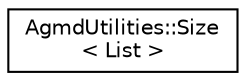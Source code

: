 digraph "Graphical Class Hierarchy"
{
  edge [fontname="Helvetica",fontsize="10",labelfontname="Helvetica",labelfontsize="10"];
  node [fontname="Helvetica",fontsize="10",shape=record];
  rankdir="LR";
  Node1 [label="AgmdUtilities::Size\l\< List \>",height=0.2,width=0.4,color="black", fillcolor="white", style="filled",URL="$struct_agmd_utilities_1_1_size.html"];
}
